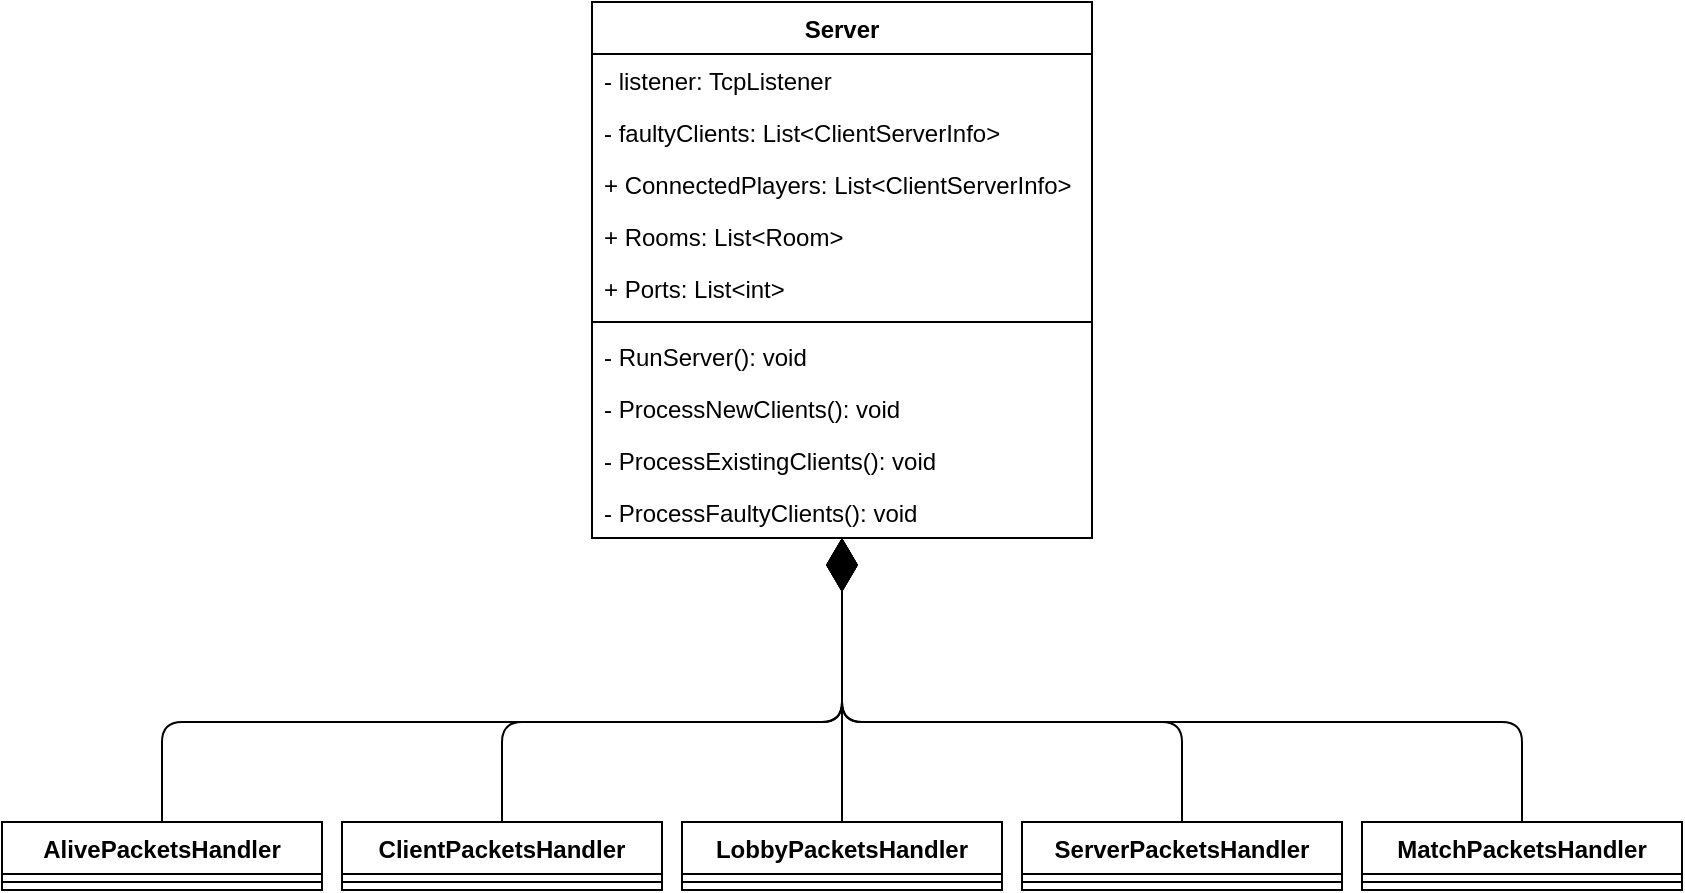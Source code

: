 <mxfile version="14.7.9" type="device"><diagram id="2VWDZxmMqywlF-ML_q19" name="Page-1"><mxGraphModel dx="1360" dy="802" grid="1" gridSize="10" guides="1" tooltips="1" connect="1" arrows="1" fold="1" page="1" pageScale="1" pageWidth="850" pageHeight="1100" math="0" shadow="0"><root><mxCell id="0"/><mxCell id="1" parent="0"/><mxCell id="gYa1_QSMOWCSAkWlcmvP-1" value="Server" style="swimlane;fontStyle=1;align=center;verticalAlign=top;childLayout=stackLayout;horizontal=1;startSize=26;horizontalStack=0;resizeParent=1;resizeParentMax=0;resizeLast=0;collapsible=1;marginBottom=0;" vertex="1" parent="1"><mxGeometry x="300" y="40" width="250" height="268" as="geometry"><mxRectangle x="300" y="40" width="70" height="26" as="alternateBounds"/></mxGeometry></mxCell><mxCell id="gYa1_QSMOWCSAkWlcmvP-2" value="- listener: TcpListener" style="text;strokeColor=none;fillColor=none;align=left;verticalAlign=top;spacingLeft=4;spacingRight=4;overflow=hidden;rotatable=0;points=[[0,0.5],[1,0.5]];portConstraint=eastwest;" vertex="1" parent="gYa1_QSMOWCSAkWlcmvP-1"><mxGeometry y="26" width="250" height="26" as="geometry"/></mxCell><mxCell id="gYa1_QSMOWCSAkWlcmvP-5" value="- faultyClients: List&lt;ClientServerInfo&gt;" style="text;strokeColor=none;fillColor=none;align=left;verticalAlign=top;spacingLeft=4;spacingRight=4;overflow=hidden;rotatable=0;points=[[0,0.5],[1,0.5]];portConstraint=eastwest;" vertex="1" parent="gYa1_QSMOWCSAkWlcmvP-1"><mxGeometry y="52" width="250" height="26" as="geometry"/></mxCell><mxCell id="gYa1_QSMOWCSAkWlcmvP-6" value="+ ConnectedPlayers: List&lt;ClientServerInfo&gt;" style="text;strokeColor=none;fillColor=none;align=left;verticalAlign=top;spacingLeft=4;spacingRight=4;overflow=hidden;rotatable=0;points=[[0,0.5],[1,0.5]];portConstraint=eastwest;" vertex="1" parent="gYa1_QSMOWCSAkWlcmvP-1"><mxGeometry y="78" width="250" height="26" as="geometry"/></mxCell><mxCell id="gYa1_QSMOWCSAkWlcmvP-7" value="+ Rooms: List&lt;Room&gt;" style="text;strokeColor=none;fillColor=none;align=left;verticalAlign=top;spacingLeft=4;spacingRight=4;overflow=hidden;rotatable=0;points=[[0,0.5],[1,0.5]];portConstraint=eastwest;" vertex="1" parent="gYa1_QSMOWCSAkWlcmvP-1"><mxGeometry y="104" width="250" height="26" as="geometry"/></mxCell><mxCell id="gYa1_QSMOWCSAkWlcmvP-8" value="+ Ports: List&lt;int&gt;" style="text;strokeColor=none;fillColor=none;align=left;verticalAlign=top;spacingLeft=4;spacingRight=4;overflow=hidden;rotatable=0;points=[[0,0.5],[1,0.5]];portConstraint=eastwest;" vertex="1" parent="gYa1_QSMOWCSAkWlcmvP-1"><mxGeometry y="130" width="250" height="26" as="geometry"/></mxCell><mxCell id="gYa1_QSMOWCSAkWlcmvP-3" value="" style="line;strokeWidth=1;fillColor=none;align=left;verticalAlign=middle;spacingTop=-1;spacingLeft=3;spacingRight=3;rotatable=0;labelPosition=right;points=[];portConstraint=eastwest;" vertex="1" parent="gYa1_QSMOWCSAkWlcmvP-1"><mxGeometry y="156" width="250" height="8" as="geometry"/></mxCell><mxCell id="gYa1_QSMOWCSAkWlcmvP-4" value="- RunServer(): void" style="text;strokeColor=none;fillColor=none;align=left;verticalAlign=top;spacingLeft=4;spacingRight=4;overflow=hidden;rotatable=0;points=[[0,0.5],[1,0.5]];portConstraint=eastwest;" vertex="1" parent="gYa1_QSMOWCSAkWlcmvP-1"><mxGeometry y="164" width="250" height="26" as="geometry"/></mxCell><mxCell id="gYa1_QSMOWCSAkWlcmvP-9" value="- ProcessNewClients(): void" style="text;strokeColor=none;fillColor=none;align=left;verticalAlign=top;spacingLeft=4;spacingRight=4;overflow=hidden;rotatable=0;points=[[0,0.5],[1,0.5]];portConstraint=eastwest;" vertex="1" parent="gYa1_QSMOWCSAkWlcmvP-1"><mxGeometry y="190" width="250" height="26" as="geometry"/></mxCell><mxCell id="gYa1_QSMOWCSAkWlcmvP-10" value="- ProcessExistingClients(): void" style="text;strokeColor=none;fillColor=none;align=left;verticalAlign=top;spacingLeft=4;spacingRight=4;overflow=hidden;rotatable=0;points=[[0,0.5],[1,0.5]];portConstraint=eastwest;" vertex="1" parent="gYa1_QSMOWCSAkWlcmvP-1"><mxGeometry y="216" width="250" height="26" as="geometry"/></mxCell><mxCell id="gYa1_QSMOWCSAkWlcmvP-11" value="- ProcessFaultyClients(): void" style="text;strokeColor=none;fillColor=none;align=left;verticalAlign=top;spacingLeft=4;spacingRight=4;overflow=hidden;rotatable=0;points=[[0,0.5],[1,0.5]];portConstraint=eastwest;" vertex="1" parent="gYa1_QSMOWCSAkWlcmvP-1"><mxGeometry y="242" width="250" height="26" as="geometry"/></mxCell><mxCell id="gYa1_QSMOWCSAkWlcmvP-12" value="AlivePacketsHandler" style="swimlane;fontStyle=1;align=center;verticalAlign=top;childLayout=stackLayout;horizontal=1;startSize=26;horizontalStack=0;resizeParent=1;resizeParentMax=0;resizeLast=0;collapsible=1;marginBottom=0;" vertex="1" parent="1"><mxGeometry x="5" y="450" width="160" height="34" as="geometry"/></mxCell><mxCell id="gYa1_QSMOWCSAkWlcmvP-14" value="" style="line;strokeWidth=1;fillColor=none;align=left;verticalAlign=middle;spacingTop=-1;spacingLeft=3;spacingRight=3;rotatable=0;labelPosition=right;points=[];portConstraint=eastwest;" vertex="1" parent="gYa1_QSMOWCSAkWlcmvP-12"><mxGeometry y="26" width="160" height="8" as="geometry"/></mxCell><mxCell id="gYa1_QSMOWCSAkWlcmvP-16" value="ClientPacketsHandler" style="swimlane;fontStyle=1;align=center;verticalAlign=top;childLayout=stackLayout;horizontal=1;startSize=26;horizontalStack=0;resizeParent=1;resizeParentMax=0;resizeLast=0;collapsible=1;marginBottom=0;" vertex="1" parent="1"><mxGeometry x="175" y="450" width="160" height="34" as="geometry"/></mxCell><mxCell id="gYa1_QSMOWCSAkWlcmvP-18" value="" style="line;strokeWidth=1;fillColor=none;align=left;verticalAlign=middle;spacingTop=-1;spacingLeft=3;spacingRight=3;rotatable=0;labelPosition=right;points=[];portConstraint=eastwest;" vertex="1" parent="gYa1_QSMOWCSAkWlcmvP-16"><mxGeometry y="26" width="160" height="8" as="geometry"/></mxCell><mxCell id="gYa1_QSMOWCSAkWlcmvP-20" value="LobbyPacketsHandler" style="swimlane;fontStyle=1;align=center;verticalAlign=top;childLayout=stackLayout;horizontal=1;startSize=26;horizontalStack=0;resizeParent=1;resizeParentMax=0;resizeLast=0;collapsible=1;marginBottom=0;" vertex="1" parent="1"><mxGeometry x="345" y="450" width="160" height="34" as="geometry"/></mxCell><mxCell id="gYa1_QSMOWCSAkWlcmvP-22" value="" style="line;strokeWidth=1;fillColor=none;align=left;verticalAlign=middle;spacingTop=-1;spacingLeft=3;spacingRight=3;rotatable=0;labelPosition=right;points=[];portConstraint=eastwest;" vertex="1" parent="gYa1_QSMOWCSAkWlcmvP-20"><mxGeometry y="26" width="160" height="8" as="geometry"/></mxCell><mxCell id="gYa1_QSMOWCSAkWlcmvP-24" value="MatchPacketsHandler" style="swimlane;fontStyle=1;align=center;verticalAlign=top;childLayout=stackLayout;horizontal=1;startSize=26;horizontalStack=0;resizeParent=1;resizeParentMax=0;resizeLast=0;collapsible=1;marginBottom=0;" vertex="1" parent="1"><mxGeometry x="685" y="450" width="160" height="34" as="geometry"/></mxCell><mxCell id="gYa1_QSMOWCSAkWlcmvP-26" value="" style="line;strokeWidth=1;fillColor=none;align=left;verticalAlign=middle;spacingTop=-1;spacingLeft=3;spacingRight=3;rotatable=0;labelPosition=right;points=[];portConstraint=eastwest;" vertex="1" parent="gYa1_QSMOWCSAkWlcmvP-24"><mxGeometry y="26" width="160" height="8" as="geometry"/></mxCell><mxCell id="gYa1_QSMOWCSAkWlcmvP-28" value="ServerPacketsHandler" style="swimlane;fontStyle=1;align=center;verticalAlign=top;childLayout=stackLayout;horizontal=1;startSize=26;horizontalStack=0;resizeParent=1;resizeParentMax=0;resizeLast=0;collapsible=1;marginBottom=0;" vertex="1" parent="1"><mxGeometry x="515" y="450" width="160" height="34" as="geometry"/></mxCell><mxCell id="gYa1_QSMOWCSAkWlcmvP-30" value="" style="line;strokeWidth=1;fillColor=none;align=left;verticalAlign=middle;spacingTop=-1;spacingLeft=3;spacingRight=3;rotatable=0;labelPosition=right;points=[];portConstraint=eastwest;" vertex="1" parent="gYa1_QSMOWCSAkWlcmvP-28"><mxGeometry y="26" width="160" height="8" as="geometry"/></mxCell><mxCell id="gYa1_QSMOWCSAkWlcmvP-34" value="" style="endArrow=diamondThin;endFill=1;endSize=24;html=1;entryX=0.5;entryY=1;entryDx=0;entryDy=0;exitX=0.5;exitY=0;exitDx=0;exitDy=0;" edge="1" parent="1" source="gYa1_QSMOWCSAkWlcmvP-12" target="gYa1_QSMOWCSAkWlcmvP-1"><mxGeometry width="160" relative="1" as="geometry"><mxPoint x="270" y="170" as="sourcePoint"/><mxPoint x="430" y="170" as="targetPoint"/><Array as="points"><mxPoint x="85" y="400"/><mxPoint x="425" y="400"/></Array></mxGeometry></mxCell><mxCell id="gYa1_QSMOWCSAkWlcmvP-35" value="" style="endArrow=diamondThin;endFill=1;endSize=24;html=1;entryX=0.5;entryY=1;entryDx=0;entryDy=0;exitX=0.5;exitY=0;exitDx=0;exitDy=0;" edge="1" parent="1" source="gYa1_QSMOWCSAkWlcmvP-16" target="gYa1_QSMOWCSAkWlcmvP-1"><mxGeometry width="160" relative="1" as="geometry"><mxPoint x="95" y="460" as="sourcePoint"/><mxPoint x="435" y="318" as="targetPoint"/><Array as="points"><mxPoint x="255" y="400"/><mxPoint x="425" y="400"/></Array></mxGeometry></mxCell><mxCell id="gYa1_QSMOWCSAkWlcmvP-36" value="" style="endArrow=diamondThin;endFill=1;endSize=24;html=1;entryX=0.5;entryY=1;entryDx=0;entryDy=0;exitX=0.5;exitY=0;exitDx=0;exitDy=0;" edge="1" parent="1" source="gYa1_QSMOWCSAkWlcmvP-20" target="gYa1_QSMOWCSAkWlcmvP-1"><mxGeometry width="160" relative="1" as="geometry"><mxPoint x="105" y="470" as="sourcePoint"/><mxPoint x="445" y="328" as="targetPoint"/></mxGeometry></mxCell><mxCell id="gYa1_QSMOWCSAkWlcmvP-37" value="" style="endArrow=diamondThin;endFill=1;endSize=24;html=1;entryX=0.5;entryY=1;entryDx=0;entryDy=0;exitX=0.5;exitY=0;exitDx=0;exitDy=0;" edge="1" parent="1" source="gYa1_QSMOWCSAkWlcmvP-28" target="gYa1_QSMOWCSAkWlcmvP-1"><mxGeometry width="160" relative="1" as="geometry"><mxPoint x="115" y="480" as="sourcePoint"/><mxPoint x="455" y="338" as="targetPoint"/><Array as="points"><mxPoint x="595" y="400"/><mxPoint x="425" y="400"/></Array></mxGeometry></mxCell><mxCell id="gYa1_QSMOWCSAkWlcmvP-38" value="" style="endArrow=diamondThin;endFill=1;endSize=24;html=1;exitX=0.5;exitY=0;exitDx=0;exitDy=0;entryX=0.5;entryY=1;entryDx=0;entryDy=0;" edge="1" parent="1" source="gYa1_QSMOWCSAkWlcmvP-24" target="gYa1_QSMOWCSAkWlcmvP-1"><mxGeometry width="160" relative="1" as="geometry"><mxPoint x="425" y="450" as="sourcePoint"/><mxPoint x="660" y="240" as="targetPoint"/><Array as="points"><mxPoint x="765" y="400"/><mxPoint x="425" y="400"/></Array></mxGeometry></mxCell></root></mxGraphModel></diagram></mxfile>
